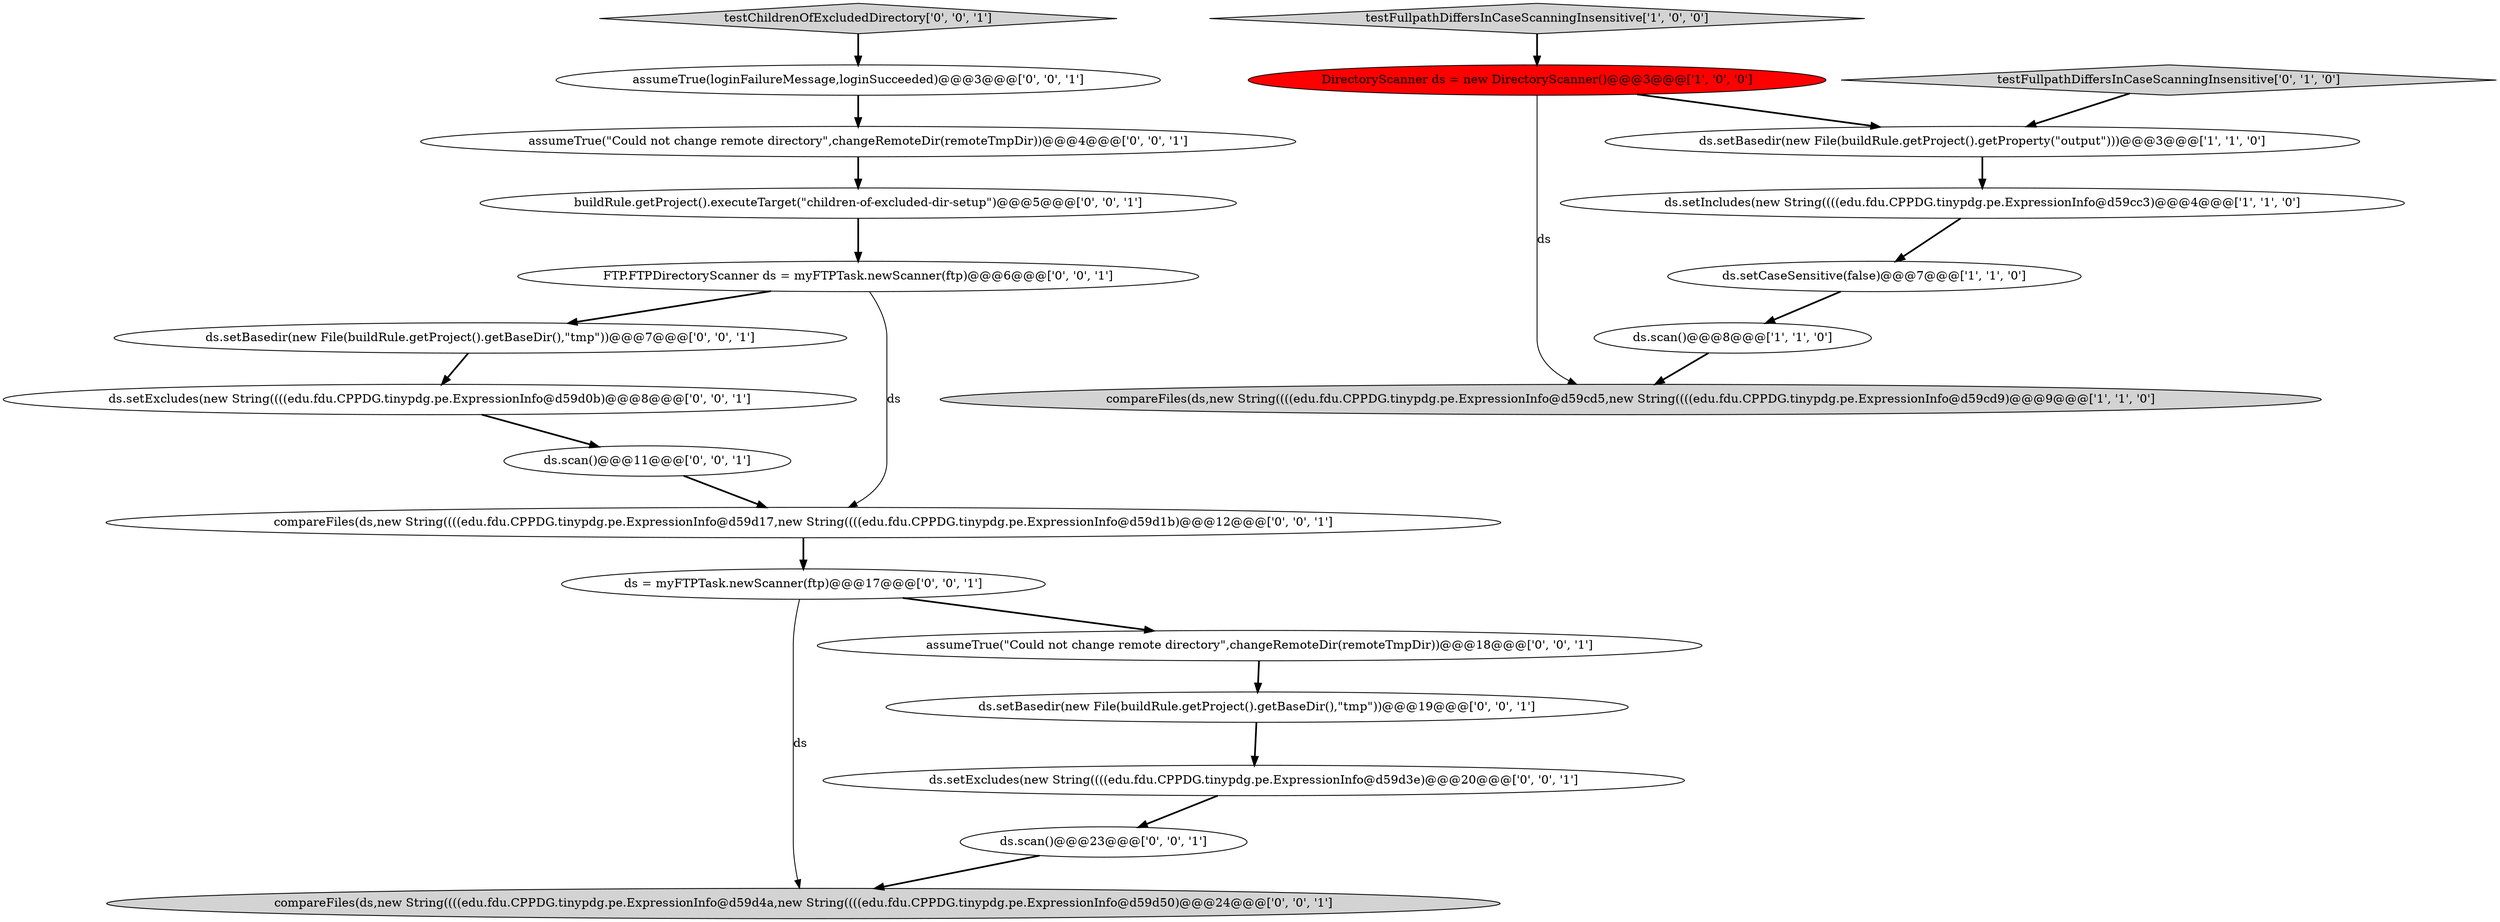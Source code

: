 digraph {
22 [style = filled, label = "ds.setExcludes(new String((((edu.fdu.CPPDG.tinypdg.pe.ExpressionInfo@d59d3e)@@@20@@@['0', '0', '1']", fillcolor = white, shape = ellipse image = "AAA0AAABBB3BBB"];
16 [style = filled, label = "ds.setBasedir(new File(buildRule.getProject().getBaseDir(),\"tmp\"))@@@7@@@['0', '0', '1']", fillcolor = white, shape = ellipse image = "AAA0AAABBB3BBB"];
9 [style = filled, label = "buildRule.getProject().executeTarget(\"children-of-excluded-dir-setup\")@@@5@@@['0', '0', '1']", fillcolor = white, shape = ellipse image = "AAA0AAABBB3BBB"];
18 [style = filled, label = "testChildrenOfExcludedDirectory['0', '0', '1']", fillcolor = lightgray, shape = diamond image = "AAA0AAABBB3BBB"];
0 [style = filled, label = "ds.setBasedir(new File(buildRule.getProject().getProperty(\"output\")))@@@3@@@['1', '1', '0']", fillcolor = white, shape = ellipse image = "AAA0AAABBB1BBB"];
13 [style = filled, label = "ds.scan()@@@23@@@['0', '0', '1']", fillcolor = white, shape = ellipse image = "AAA0AAABBB3BBB"];
4 [style = filled, label = "DirectoryScanner ds = new DirectoryScanner()@@@3@@@['1', '0', '0']", fillcolor = red, shape = ellipse image = "AAA1AAABBB1BBB"];
21 [style = filled, label = "ds.setBasedir(new File(buildRule.getProject().getBaseDir(),\"tmp\"))@@@19@@@['0', '0', '1']", fillcolor = white, shape = ellipse image = "AAA0AAABBB3BBB"];
12 [style = filled, label = "assumeTrue(\"Could not change remote directory\",changeRemoteDir(remoteTmpDir))@@@4@@@['0', '0', '1']", fillcolor = white, shape = ellipse image = "AAA0AAABBB3BBB"];
6 [style = filled, label = "ds.scan()@@@8@@@['1', '1', '0']", fillcolor = white, shape = ellipse image = "AAA0AAABBB1BBB"];
7 [style = filled, label = "testFullpathDiffersInCaseScanningInsensitive['0', '1', '0']", fillcolor = lightgray, shape = diamond image = "AAA0AAABBB2BBB"];
14 [style = filled, label = "compareFiles(ds,new String((((edu.fdu.CPPDG.tinypdg.pe.ExpressionInfo@d59d4a,new String((((edu.fdu.CPPDG.tinypdg.pe.ExpressionInfo@d59d50)@@@24@@@['0', '0', '1']", fillcolor = lightgray, shape = ellipse image = "AAA0AAABBB3BBB"];
3 [style = filled, label = "ds.setCaseSensitive(false)@@@7@@@['1', '1', '0']", fillcolor = white, shape = ellipse image = "AAA0AAABBB1BBB"];
1 [style = filled, label = "compareFiles(ds,new String((((edu.fdu.CPPDG.tinypdg.pe.ExpressionInfo@d59cd5,new String((((edu.fdu.CPPDG.tinypdg.pe.ExpressionInfo@d59cd9)@@@9@@@['1', '1', '0']", fillcolor = lightgray, shape = ellipse image = "AAA0AAABBB1BBB"];
19 [style = filled, label = "ds.setExcludes(new String((((edu.fdu.CPPDG.tinypdg.pe.ExpressionInfo@d59d0b)@@@8@@@['0', '0', '1']", fillcolor = white, shape = ellipse image = "AAA0AAABBB3BBB"];
2 [style = filled, label = "ds.setIncludes(new String((((edu.fdu.CPPDG.tinypdg.pe.ExpressionInfo@d59cc3)@@@4@@@['1', '1', '0']", fillcolor = white, shape = ellipse image = "AAA0AAABBB1BBB"];
10 [style = filled, label = "ds = myFTPTask.newScanner(ftp)@@@17@@@['0', '0', '1']", fillcolor = white, shape = ellipse image = "AAA0AAABBB3BBB"];
15 [style = filled, label = "compareFiles(ds,new String((((edu.fdu.CPPDG.tinypdg.pe.ExpressionInfo@d59d17,new String((((edu.fdu.CPPDG.tinypdg.pe.ExpressionInfo@d59d1b)@@@12@@@['0', '0', '1']", fillcolor = white, shape = ellipse image = "AAA0AAABBB3BBB"];
11 [style = filled, label = "assumeTrue(\"Could not change remote directory\",changeRemoteDir(remoteTmpDir))@@@18@@@['0', '0', '1']", fillcolor = white, shape = ellipse image = "AAA0AAABBB3BBB"];
20 [style = filled, label = "assumeTrue(loginFailureMessage,loginSucceeded)@@@3@@@['0', '0', '1']", fillcolor = white, shape = ellipse image = "AAA0AAABBB3BBB"];
5 [style = filled, label = "testFullpathDiffersInCaseScanningInsensitive['1', '0', '0']", fillcolor = lightgray, shape = diamond image = "AAA0AAABBB1BBB"];
8 [style = filled, label = "ds.scan()@@@11@@@['0', '0', '1']", fillcolor = white, shape = ellipse image = "AAA0AAABBB3BBB"];
17 [style = filled, label = "FTP.FTPDirectoryScanner ds = myFTPTask.newScanner(ftp)@@@6@@@['0', '0', '1']", fillcolor = white, shape = ellipse image = "AAA0AAABBB3BBB"];
15->10 [style = bold, label=""];
8->15 [style = bold, label=""];
2->3 [style = bold, label=""];
11->21 [style = bold, label=""];
0->2 [style = bold, label=""];
17->15 [style = solid, label="ds"];
3->6 [style = bold, label=""];
9->17 [style = bold, label=""];
7->0 [style = bold, label=""];
16->19 [style = bold, label=""];
12->9 [style = bold, label=""];
19->8 [style = bold, label=""];
4->0 [style = bold, label=""];
6->1 [style = bold, label=""];
18->20 [style = bold, label=""];
4->1 [style = solid, label="ds"];
21->22 [style = bold, label=""];
5->4 [style = bold, label=""];
20->12 [style = bold, label=""];
13->14 [style = bold, label=""];
10->14 [style = solid, label="ds"];
22->13 [style = bold, label=""];
17->16 [style = bold, label=""];
10->11 [style = bold, label=""];
}

